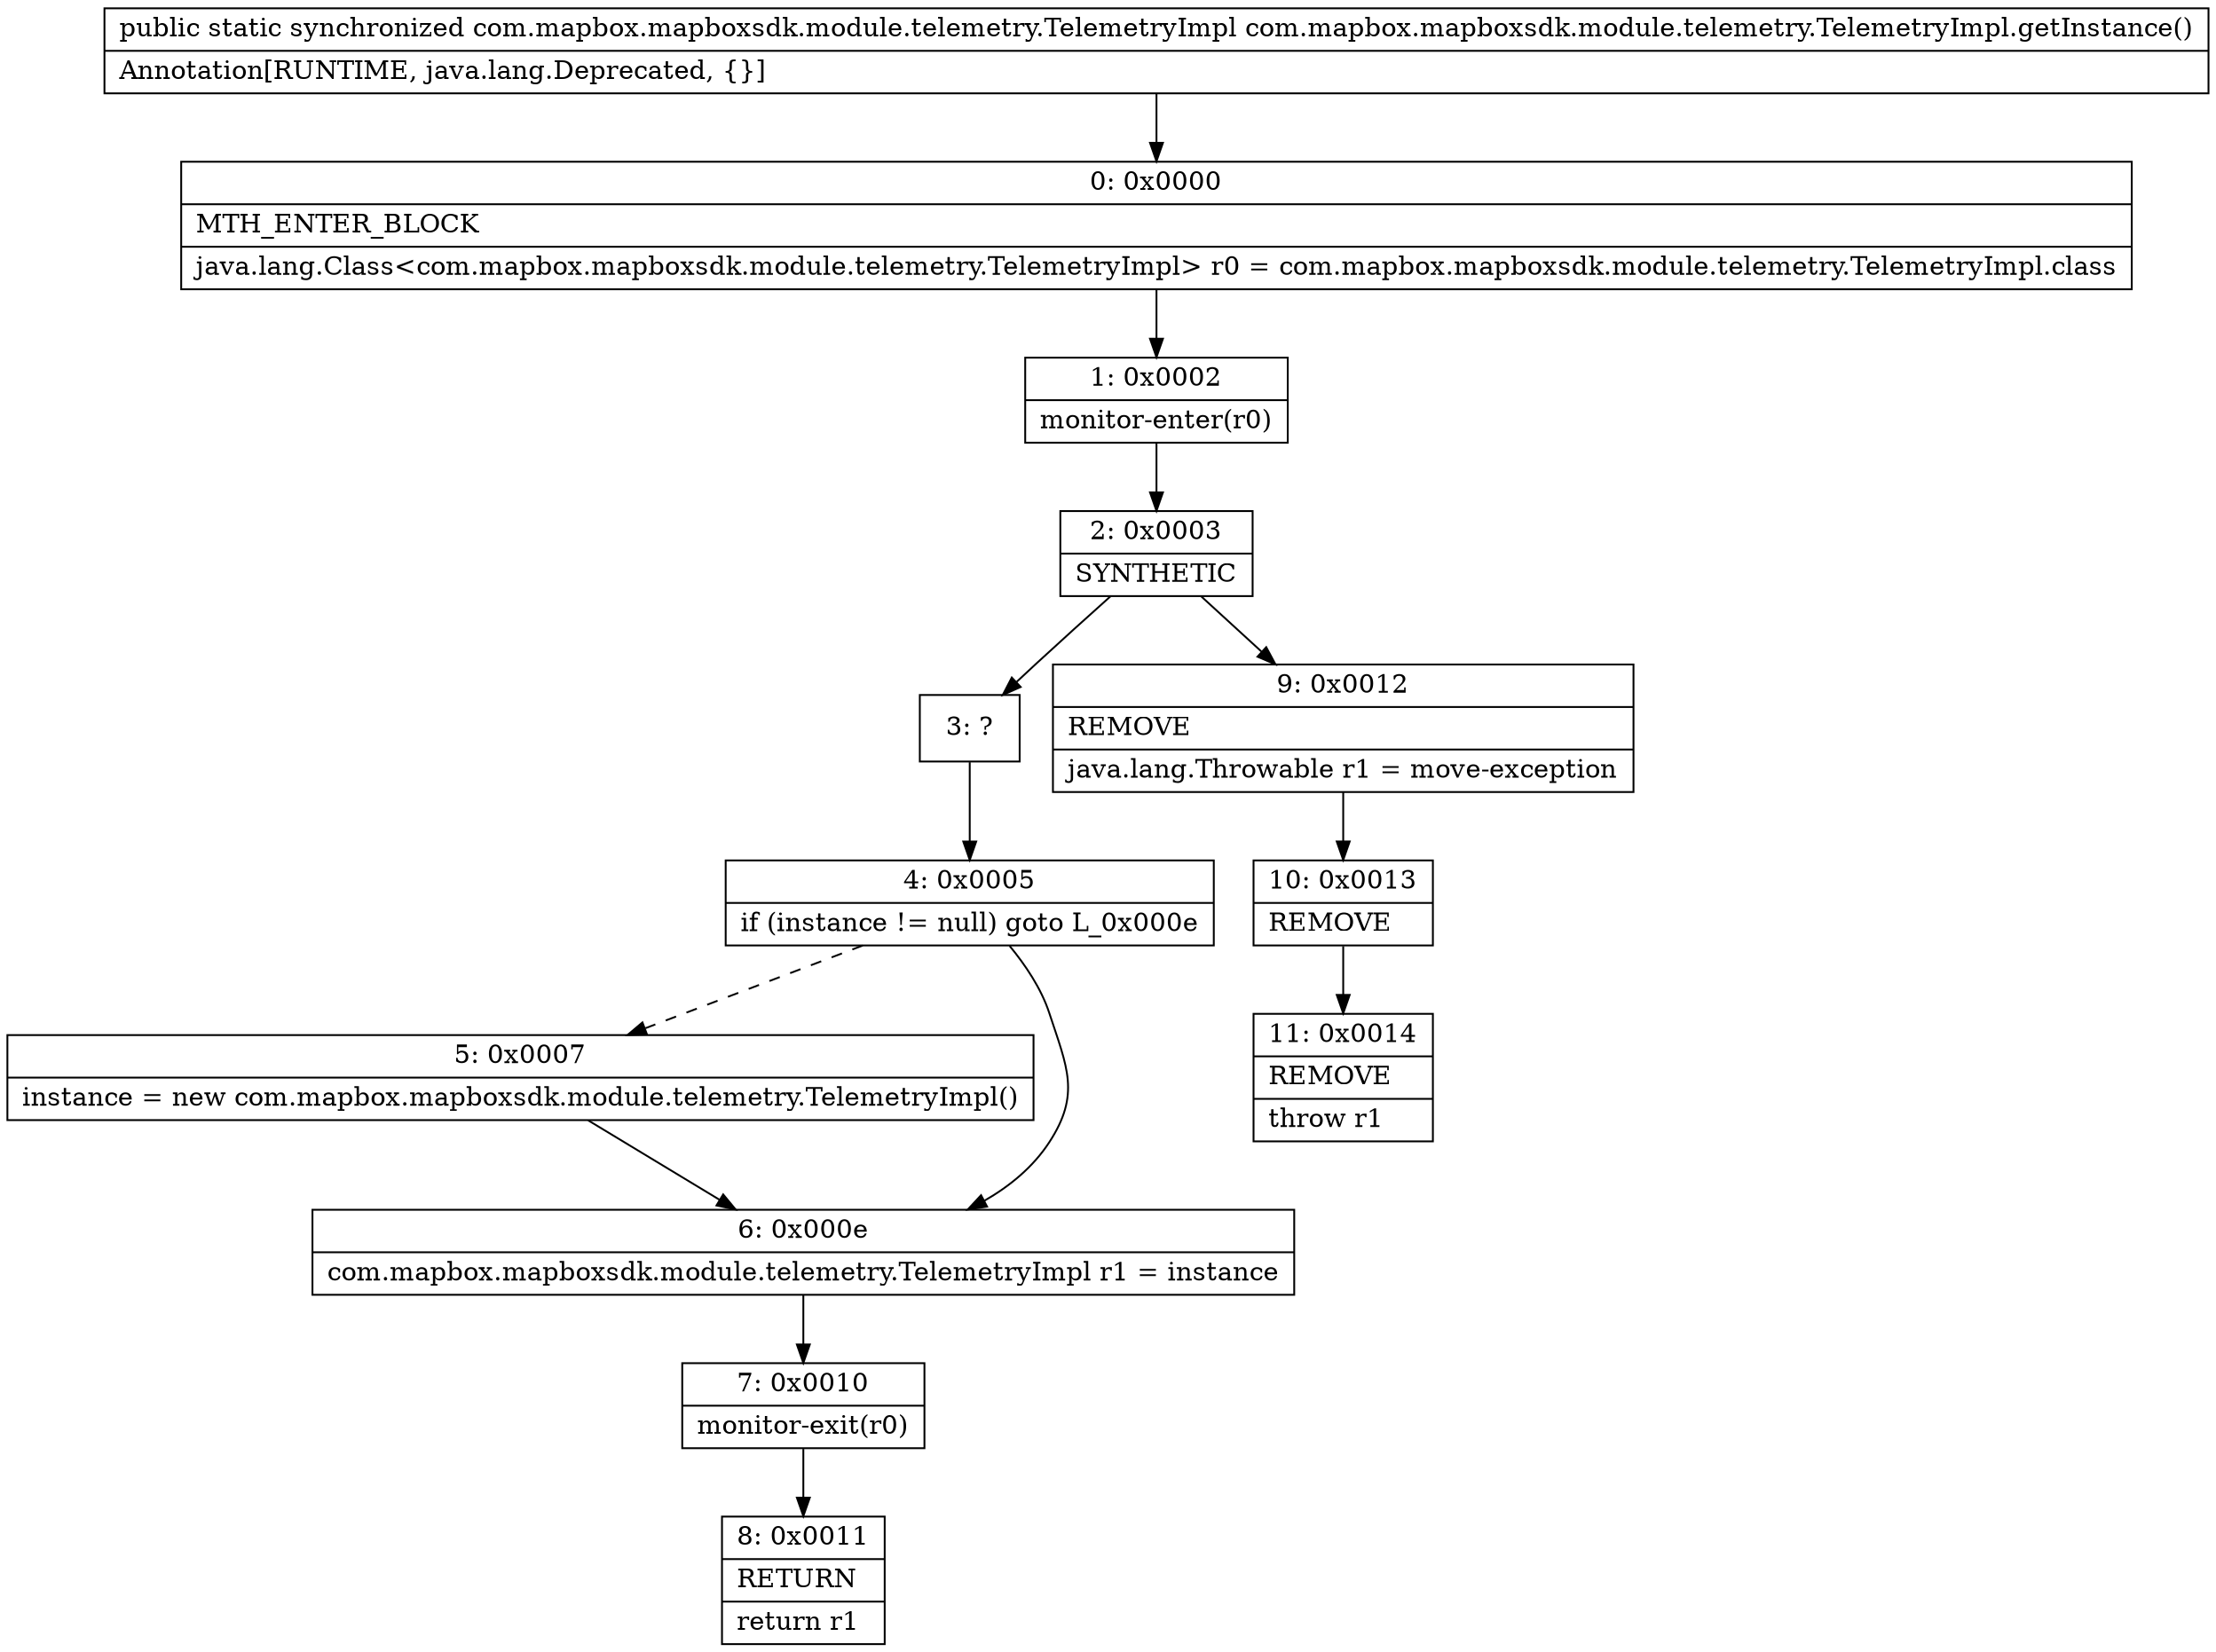 digraph "CFG forcom.mapbox.mapboxsdk.module.telemetry.TelemetryImpl.getInstance()Lcom\/mapbox\/mapboxsdk\/module\/telemetry\/TelemetryImpl;" {
Node_0 [shape=record,label="{0\:\ 0x0000|MTH_ENTER_BLOCK\l|java.lang.Class\<com.mapbox.mapboxsdk.module.telemetry.TelemetryImpl\> r0 = com.mapbox.mapboxsdk.module.telemetry.TelemetryImpl.class\l}"];
Node_1 [shape=record,label="{1\:\ 0x0002|monitor\-enter(r0)\l}"];
Node_2 [shape=record,label="{2\:\ 0x0003|SYNTHETIC\l}"];
Node_3 [shape=record,label="{3\:\ ?}"];
Node_4 [shape=record,label="{4\:\ 0x0005|if (instance != null) goto L_0x000e\l}"];
Node_5 [shape=record,label="{5\:\ 0x0007|instance = new com.mapbox.mapboxsdk.module.telemetry.TelemetryImpl()\l}"];
Node_6 [shape=record,label="{6\:\ 0x000e|com.mapbox.mapboxsdk.module.telemetry.TelemetryImpl r1 = instance\l}"];
Node_7 [shape=record,label="{7\:\ 0x0010|monitor\-exit(r0)\l}"];
Node_8 [shape=record,label="{8\:\ 0x0011|RETURN\l|return r1\l}"];
Node_9 [shape=record,label="{9\:\ 0x0012|REMOVE\l|java.lang.Throwable r1 = move\-exception\l}"];
Node_10 [shape=record,label="{10\:\ 0x0013|REMOVE\l}"];
Node_11 [shape=record,label="{11\:\ 0x0014|REMOVE\l|throw r1\l}"];
MethodNode[shape=record,label="{public static synchronized com.mapbox.mapboxsdk.module.telemetry.TelemetryImpl com.mapbox.mapboxsdk.module.telemetry.TelemetryImpl.getInstance()  | Annotation[RUNTIME, java.lang.Deprecated, \{\}]\l}"];
MethodNode -> Node_0;
Node_0 -> Node_1;
Node_1 -> Node_2;
Node_2 -> Node_3;
Node_2 -> Node_9;
Node_3 -> Node_4;
Node_4 -> Node_5[style=dashed];
Node_4 -> Node_6;
Node_5 -> Node_6;
Node_6 -> Node_7;
Node_7 -> Node_8;
Node_9 -> Node_10;
Node_10 -> Node_11;
}

